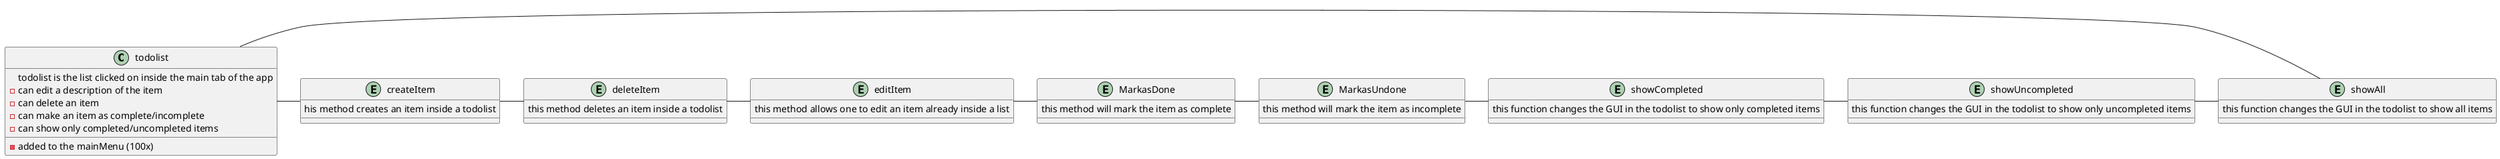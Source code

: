 @startuml
class todolist {
    todolist is the list clicked on inside the main tab of the app
    - added to the mainMenu (100x)
    - can edit a description of the item
    - can delete an item
    - can make an item as complete/incomplete
    - can show only completed/uncompleted items
}

entity createItem {
his method creates an item inside a todolist
}

entity deleteItem {
this method deletes an item inside a todolist
}

entity editItem {
this method allows one to edit an item already inside a list
}

entity MarkasDone {
this method will mark the item as complete
}

entity MarkasUndone {
this method will mark the item as incomplete
}

entity showCompleted {
this function changes the GUI in the todolist to show only completed items
}

entity showUncompleted {
this function changes the GUI in the todolist to show only uncompleted items
}

entity showAll {
this function changes the GUI in the todolist to show all items
}

todolist - createItem
createItem - deleteItem
deleteItem - editItem
editItem - MarkasDone
MarkasDone - MarkasUndone
MarkasUndone - showCompleted
showCompleted - showUncompleted
showUncompleted - showAll
showAll - todolist
@enduml